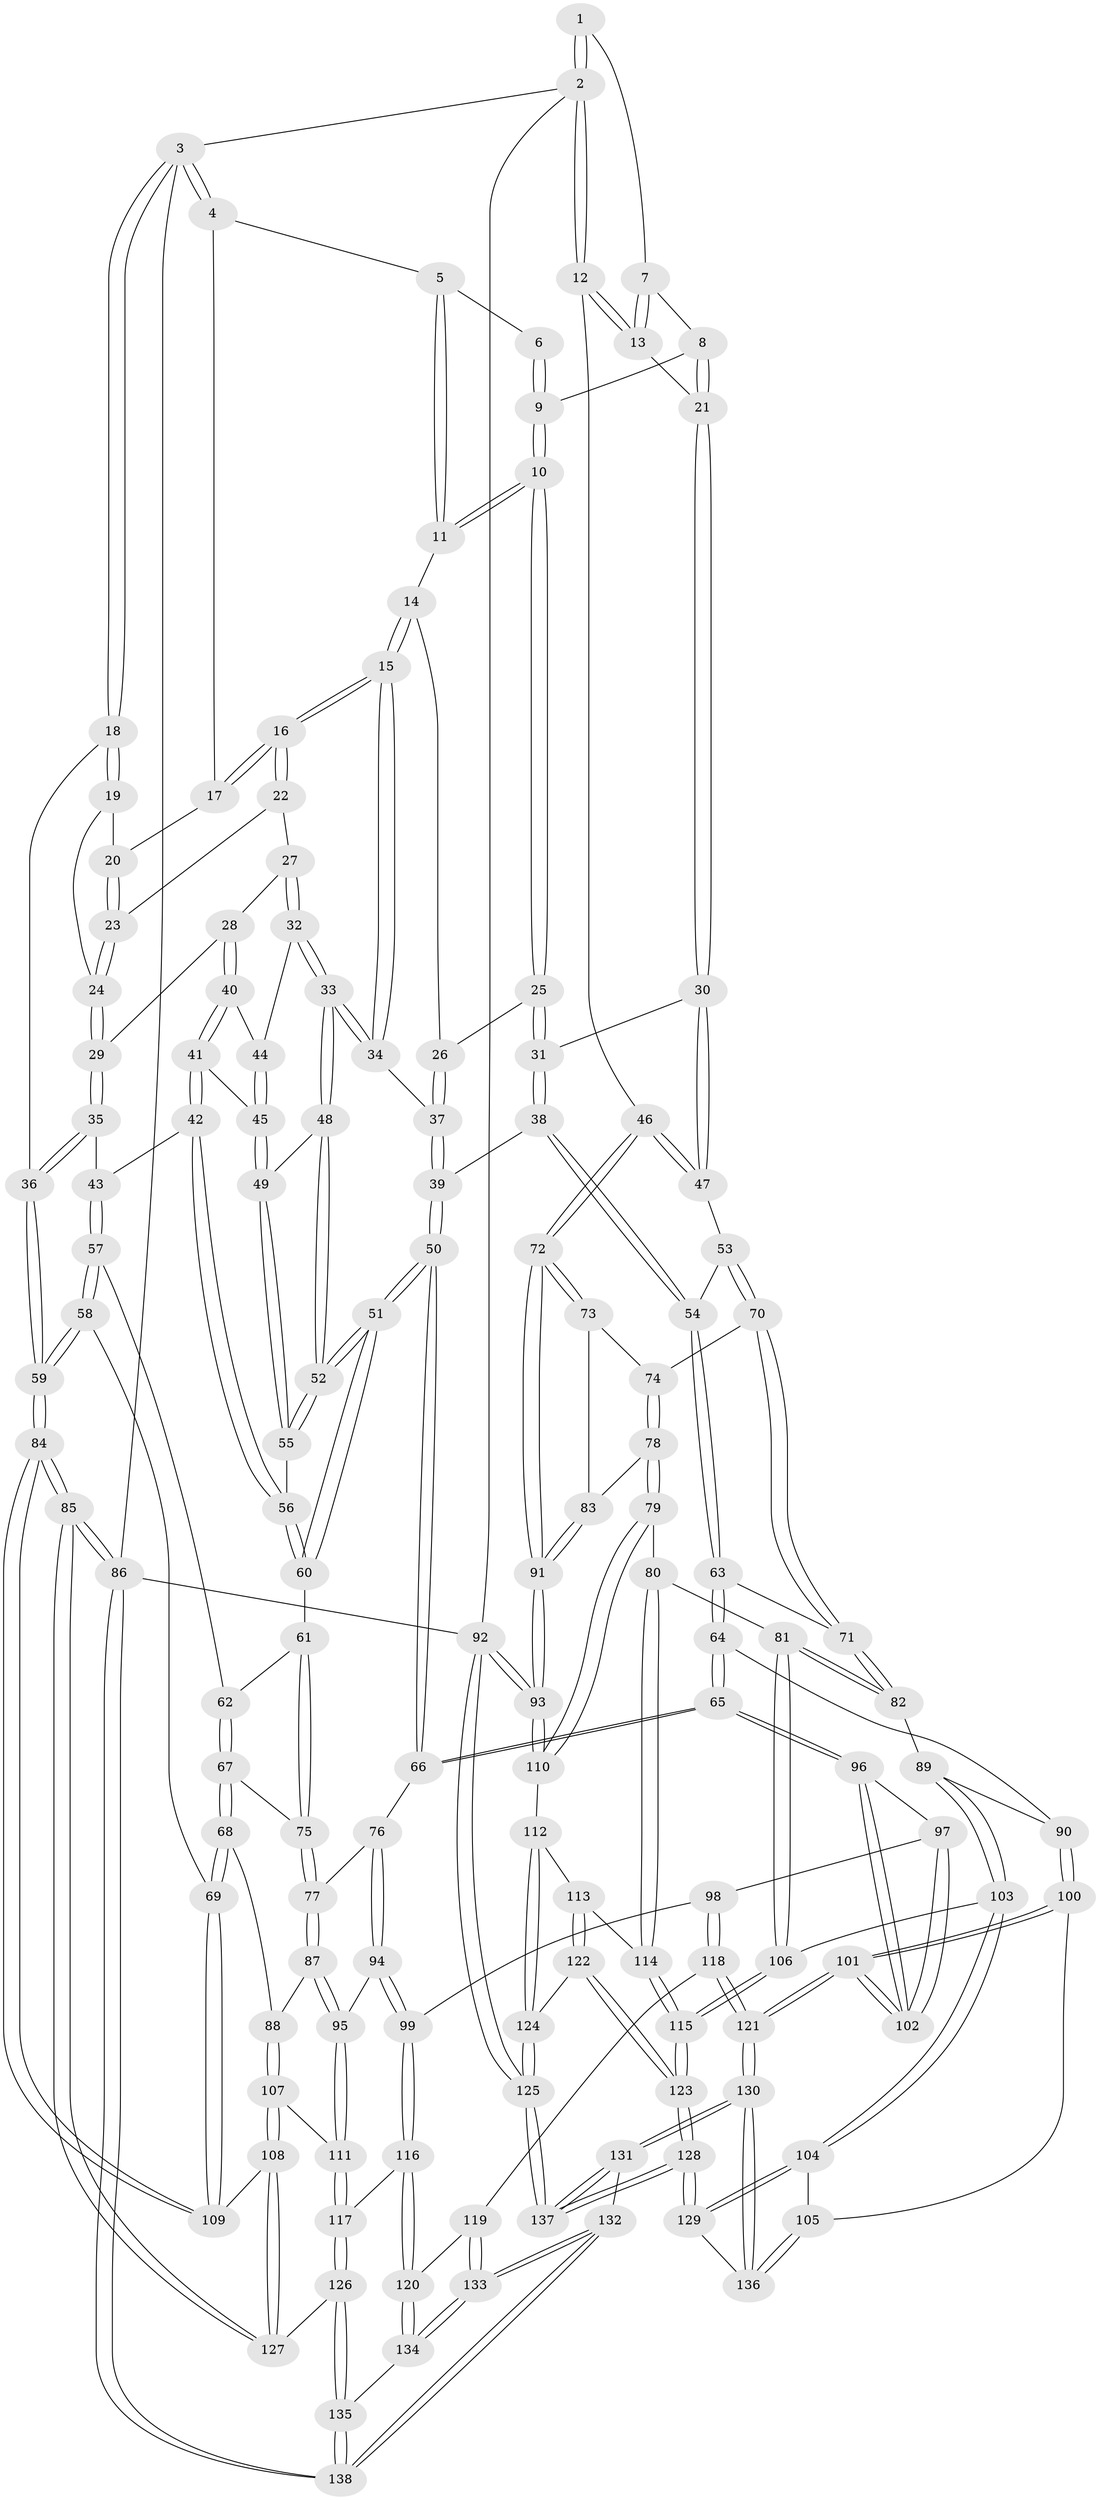 // Generated by graph-tools (version 1.1) at 2025/27/03/09/25 03:27:05]
// undirected, 138 vertices, 342 edges
graph export_dot {
graph [start="1"]
  node [color=gray90,style=filled];
  1 [pos="+0.8308260586535698+0"];
  2 [pos="+1+0"];
  3 [pos="+0+0"];
  4 [pos="+0.23453717760911022+0"];
  5 [pos="+0.5561626678346754+0"];
  6 [pos="+0.6318904711310557+0"];
  7 [pos="+0.829668346365436+0"];
  8 [pos="+0.7953723208022803+0.03289802543116356"];
  9 [pos="+0.6757134411582257+0.13597718916013943"];
  10 [pos="+0.6711070986974892+0.15583015724938276"];
  11 [pos="+0.5190794844072019+0.03162877009204662"];
  12 [pos="+1+0.15041930947639828"];
  13 [pos="+0.92537256831012+0.15936008915219782"];
  14 [pos="+0.508480338522589+0.05377064100920231"];
  15 [pos="+0.3696179072610431+0.16758258880238625"];
  16 [pos="+0.3320525340165073+0.12262969057211119"];
  17 [pos="+0.23365967871146542+0"];
  18 [pos="+0+0.004870255319590271"];
  19 [pos="+0.03781992047364781+0.0848678730123783"];
  20 [pos="+0.1489155259403121+0.04052503191336847"];
  21 [pos="+0.8225291365741622+0.21575938614374135"];
  22 [pos="+0.19352499990610095+0.15513152660948365"];
  23 [pos="+0.15073889830170573+0.1349594340783135"];
  24 [pos="+0.09483992383363885+0.1912350298298459"];
  25 [pos="+0.6741414970964578+0.19731479302028107"];
  26 [pos="+0.5714319722432788+0.20214208841508627"];
  27 [pos="+0.20443559584090054+0.19461779542832094"];
  28 [pos="+0.1614723344917905+0.25949661325743306"];
  29 [pos="+0.08295936074140517+0.21695936496559226"];
  30 [pos="+0.819634898342697+0.21954234864102393"];
  31 [pos="+0.7332758447922105+0.25256303998428986"];
  32 [pos="+0.30241851588195356+0.25481896615473226"];
  33 [pos="+0.32544760060609085+0.25483245546072636"];
  34 [pos="+0.3723680741372041+0.19041045365296158"];
  35 [pos="+0+0.2772463363810019"];
  36 [pos="+0+0.28333782414023373"];
  37 [pos="+0.49407717053865235+0.2524456269933559"];
  38 [pos="+0.7048532159342834+0.36639081297647824"];
  39 [pos="+0.5210115110142559+0.37704173946546343"];
  40 [pos="+0.17296668941823298+0.27320689712316515"];
  41 [pos="+0.12819601313187348+0.35747273219480996"];
  42 [pos="+0.10786974428502731+0.37504608643411474"];
  43 [pos="+0.10778073879559119+0.37508948058472924"];
  44 [pos="+0.19984848050602289+0.28078006862021004"];
  45 [pos="+0.2104472245459558+0.3509219382735128"];
  46 [pos="+1+0.39561657414055224"];
  47 [pos="+0.9298041558478571+0.3369154908536792"];
  48 [pos="+0.3263853409135206+0.2928577937306509"];
  49 [pos="+0.23307658346234647+0.3746573738360714"];
  50 [pos="+0.4294545165114973+0.4929351168035766"];
  51 [pos="+0.42532167634343676+0.49020112085058815"];
  52 [pos="+0.38639793921192844+0.4296908016765295"];
  53 [pos="+0.8040126458196442+0.4444104557839643"];
  54 [pos="+0.7074536361241587+0.37192016289721297"];
  55 [pos="+0.23255584668478763+0.38342496666439285"];
  56 [pos="+0.2234347597389641+0.40360911791673787"];
  57 [pos="+0.10871590627155499+0.46477272664590585"];
  58 [pos="+0+0.5921808910851144"];
  59 [pos="+0+0.5905743984481433"];
  60 [pos="+0.22087064445569993+0.4807360386751456"];
  61 [pos="+0.20470405754102794+0.4914041231177272"];
  62 [pos="+0.11123220811308011+0.4656711910169736"];
  63 [pos="+0.6484942213914126+0.5182768933102947"];
  64 [pos="+0.5394569271407238+0.5852579335045889"];
  65 [pos="+0.4695381167160811+0.5615460278275891"];
  66 [pos="+0.43882350781841756+0.528013820617564"];
  67 [pos="+0.14298230279497057+0.5952995909153458"];
  68 [pos="+0.02934980240422258+0.6394120305531544"];
  69 [pos="+0+0.6298832842384562"];
  70 [pos="+0.8270452741085781+0.4901086329911716"];
  71 [pos="+0.7524686693787371+0.5814613088526586"];
  72 [pos="+1+0.43008801571153915"];
  73 [pos="+0.9618055197045403+0.49793527782020625"];
  74 [pos="+0.8773189882885039+0.5125253025526769"];
  75 [pos="+0.19979278549708057+0.580805682706328"];
  76 [pos="+0.2996331870407325+0.6266352424472466"];
  77 [pos="+0.23344165936036293+0.6192920338180705"];
  78 [pos="+0.886236752134662+0.675029657058254"];
  79 [pos="+0.8853415371288087+0.6778692412590802"];
  80 [pos="+0.8651655086593063+0.6904108925891623"];
  81 [pos="+0.8357698700458378+0.6956650845453367"];
  82 [pos="+0.7515302968376364+0.5948084088376048"];
  83 [pos="+0.9453206151787495+0.628264136775896"];
  84 [pos="+0+0.9854884182701507"];
  85 [pos="+0+1"];
  86 [pos="+0+1"];
  87 [pos="+0.18160406949680336+0.7117952150027237"];
  88 [pos="+0.04527612228884082+0.6524469537175768"];
  89 [pos="+0.6613063901723006+0.6645582052205482"];
  90 [pos="+0.5501959120356794+0.5984658280929557"];
  91 [pos="+1+0.5492812505737381"];
  92 [pos="+1+1"];
  93 [pos="+1+0.7070755444097784"];
  94 [pos="+0.3080057775695803+0.721431852630886"];
  95 [pos="+0.1869323635434699+0.7254540605181067"];
  96 [pos="+0.4579812671062397+0.6098997782482711"];
  97 [pos="+0.3788855084422751+0.7524999948454508"];
  98 [pos="+0.36162963094957057+0.7607345417797253"];
  99 [pos="+0.3267952024552945+0.7496152847994152"];
  100 [pos="+0.5610479523574776+0.8035200177809886"];
  101 [pos="+0.522273144816089+0.8212683520861456"];
  102 [pos="+0.49347274239360356+0.7923326565024782"];
  103 [pos="+0.6944202276091649+0.7667828355921772"];
  104 [pos="+0.6637304786928049+0.7916414951935158"];
  105 [pos="+0.6313894880042018+0.8062649819876335"];
  106 [pos="+0.7595750619027442+0.7716728466434553"];
  107 [pos="+0.10817943474139369+0.8045655884167805"];
  108 [pos="+0.08905029347610906+0.8240126560093864"];
  109 [pos="+0.06700219132299615+0.8270886858119162"];
  110 [pos="+1+0.7239858832612525"];
  111 [pos="+0.1826001329461799+0.7860468107093765"];
  112 [pos="+0.9471579685519793+0.8071440542735586"];
  113 [pos="+0.9087302907877461+0.798864942143392"];
  114 [pos="+0.9026367730622228+0.7948522159950792"];
  115 [pos="+0.8069589311738922+0.8535637475827842"];
  116 [pos="+0.24222792483964056+0.8258597429496661"];
  117 [pos="+0.20387336201614822+0.8091925114380855"];
  118 [pos="+0.36846737778807187+0.8241600771643419"];
  119 [pos="+0.3443675004366182+0.8441823106921943"];
  120 [pos="+0.24489388939922327+0.8311227689660741"];
  121 [pos="+0.47382586416880584+0.9214295851179963"];
  122 [pos="+0.8931906376666666+0.8821576301226653"];
  123 [pos="+0.840265247097509+1"];
  124 [pos="+0.9511212335061645+0.8160853849471373"];
  125 [pos="+1+1"];
  126 [pos="+0.15100206813634023+0.9031703494740804"];
  127 [pos="+0.12372094474465545+0.8989661924427742"];
  128 [pos="+0.8472795690649789+1"];
  129 [pos="+0.7556487943916754+1"];
  130 [pos="+0.4689229641760401+0.9865235499751647"];
  131 [pos="+0.39742787350920394+1"];
  132 [pos="+0.36036946084901206+1"];
  133 [pos="+0.3074878505159659+0.9354909571116051"];
  134 [pos="+0.24630648349971931+0.837433691448288"];
  135 [pos="+0.189900039772331+0.9423087003711864"];
  136 [pos="+0.6378787178153627+0.9239241551300944"];
  137 [pos="+0.9494006171145167+1"];
  138 [pos="+0.30380624116356675+1"];
  1 -- 2;
  1 -- 2;
  1 -- 7;
  2 -- 3;
  2 -- 12;
  2 -- 12;
  2 -- 92;
  3 -- 4;
  3 -- 4;
  3 -- 18;
  3 -- 18;
  3 -- 86;
  4 -- 5;
  4 -- 17;
  5 -- 6;
  5 -- 11;
  5 -- 11;
  6 -- 9;
  6 -- 9;
  7 -- 8;
  7 -- 13;
  7 -- 13;
  8 -- 9;
  8 -- 21;
  8 -- 21;
  9 -- 10;
  9 -- 10;
  10 -- 11;
  10 -- 11;
  10 -- 25;
  10 -- 25;
  11 -- 14;
  12 -- 13;
  12 -- 13;
  12 -- 46;
  13 -- 21;
  14 -- 15;
  14 -- 15;
  14 -- 26;
  15 -- 16;
  15 -- 16;
  15 -- 34;
  15 -- 34;
  16 -- 17;
  16 -- 17;
  16 -- 22;
  16 -- 22;
  17 -- 20;
  18 -- 19;
  18 -- 19;
  18 -- 36;
  19 -- 20;
  19 -- 24;
  20 -- 23;
  20 -- 23;
  21 -- 30;
  21 -- 30;
  22 -- 23;
  22 -- 27;
  23 -- 24;
  23 -- 24;
  24 -- 29;
  24 -- 29;
  25 -- 26;
  25 -- 31;
  25 -- 31;
  26 -- 37;
  26 -- 37;
  27 -- 28;
  27 -- 32;
  27 -- 32;
  28 -- 29;
  28 -- 40;
  28 -- 40;
  29 -- 35;
  29 -- 35;
  30 -- 31;
  30 -- 47;
  30 -- 47;
  31 -- 38;
  31 -- 38;
  32 -- 33;
  32 -- 33;
  32 -- 44;
  33 -- 34;
  33 -- 34;
  33 -- 48;
  33 -- 48;
  34 -- 37;
  35 -- 36;
  35 -- 36;
  35 -- 43;
  36 -- 59;
  36 -- 59;
  37 -- 39;
  37 -- 39;
  38 -- 39;
  38 -- 54;
  38 -- 54;
  39 -- 50;
  39 -- 50;
  40 -- 41;
  40 -- 41;
  40 -- 44;
  41 -- 42;
  41 -- 42;
  41 -- 45;
  42 -- 43;
  42 -- 56;
  42 -- 56;
  43 -- 57;
  43 -- 57;
  44 -- 45;
  44 -- 45;
  45 -- 49;
  45 -- 49;
  46 -- 47;
  46 -- 47;
  46 -- 72;
  46 -- 72;
  47 -- 53;
  48 -- 49;
  48 -- 52;
  48 -- 52;
  49 -- 55;
  49 -- 55;
  50 -- 51;
  50 -- 51;
  50 -- 66;
  50 -- 66;
  51 -- 52;
  51 -- 52;
  51 -- 60;
  51 -- 60;
  52 -- 55;
  52 -- 55;
  53 -- 54;
  53 -- 70;
  53 -- 70;
  54 -- 63;
  54 -- 63;
  55 -- 56;
  56 -- 60;
  56 -- 60;
  57 -- 58;
  57 -- 58;
  57 -- 62;
  58 -- 59;
  58 -- 59;
  58 -- 69;
  59 -- 84;
  59 -- 84;
  60 -- 61;
  61 -- 62;
  61 -- 75;
  61 -- 75;
  62 -- 67;
  62 -- 67;
  63 -- 64;
  63 -- 64;
  63 -- 71;
  64 -- 65;
  64 -- 65;
  64 -- 90;
  65 -- 66;
  65 -- 66;
  65 -- 96;
  65 -- 96;
  66 -- 76;
  67 -- 68;
  67 -- 68;
  67 -- 75;
  68 -- 69;
  68 -- 69;
  68 -- 88;
  69 -- 109;
  69 -- 109;
  70 -- 71;
  70 -- 71;
  70 -- 74;
  71 -- 82;
  71 -- 82;
  72 -- 73;
  72 -- 73;
  72 -- 91;
  72 -- 91;
  73 -- 74;
  73 -- 83;
  74 -- 78;
  74 -- 78;
  75 -- 77;
  75 -- 77;
  76 -- 77;
  76 -- 94;
  76 -- 94;
  77 -- 87;
  77 -- 87;
  78 -- 79;
  78 -- 79;
  78 -- 83;
  79 -- 80;
  79 -- 110;
  79 -- 110;
  80 -- 81;
  80 -- 114;
  80 -- 114;
  81 -- 82;
  81 -- 82;
  81 -- 106;
  81 -- 106;
  82 -- 89;
  83 -- 91;
  83 -- 91;
  84 -- 85;
  84 -- 85;
  84 -- 109;
  84 -- 109;
  85 -- 86;
  85 -- 86;
  85 -- 127;
  85 -- 127;
  86 -- 138;
  86 -- 138;
  86 -- 92;
  87 -- 88;
  87 -- 95;
  87 -- 95;
  88 -- 107;
  88 -- 107;
  89 -- 90;
  89 -- 103;
  89 -- 103;
  90 -- 100;
  90 -- 100;
  91 -- 93;
  91 -- 93;
  92 -- 93;
  92 -- 93;
  92 -- 125;
  92 -- 125;
  93 -- 110;
  93 -- 110;
  94 -- 95;
  94 -- 99;
  94 -- 99;
  95 -- 111;
  95 -- 111;
  96 -- 97;
  96 -- 102;
  96 -- 102;
  97 -- 98;
  97 -- 102;
  97 -- 102;
  98 -- 99;
  98 -- 118;
  98 -- 118;
  99 -- 116;
  99 -- 116;
  100 -- 101;
  100 -- 101;
  100 -- 105;
  101 -- 102;
  101 -- 102;
  101 -- 121;
  101 -- 121;
  103 -- 104;
  103 -- 104;
  103 -- 106;
  104 -- 105;
  104 -- 129;
  104 -- 129;
  105 -- 136;
  105 -- 136;
  106 -- 115;
  106 -- 115;
  107 -- 108;
  107 -- 108;
  107 -- 111;
  108 -- 109;
  108 -- 127;
  108 -- 127;
  110 -- 112;
  111 -- 117;
  111 -- 117;
  112 -- 113;
  112 -- 124;
  112 -- 124;
  113 -- 114;
  113 -- 122;
  113 -- 122;
  114 -- 115;
  114 -- 115;
  115 -- 123;
  115 -- 123;
  116 -- 117;
  116 -- 120;
  116 -- 120;
  117 -- 126;
  117 -- 126;
  118 -- 119;
  118 -- 121;
  118 -- 121;
  119 -- 120;
  119 -- 133;
  119 -- 133;
  120 -- 134;
  120 -- 134;
  121 -- 130;
  121 -- 130;
  122 -- 123;
  122 -- 123;
  122 -- 124;
  123 -- 128;
  123 -- 128;
  124 -- 125;
  124 -- 125;
  125 -- 137;
  125 -- 137;
  126 -- 127;
  126 -- 135;
  126 -- 135;
  128 -- 129;
  128 -- 129;
  128 -- 137;
  128 -- 137;
  129 -- 136;
  130 -- 131;
  130 -- 131;
  130 -- 136;
  130 -- 136;
  131 -- 132;
  131 -- 137;
  131 -- 137;
  132 -- 133;
  132 -- 133;
  132 -- 138;
  132 -- 138;
  133 -- 134;
  133 -- 134;
  134 -- 135;
  135 -- 138;
  135 -- 138;
}
